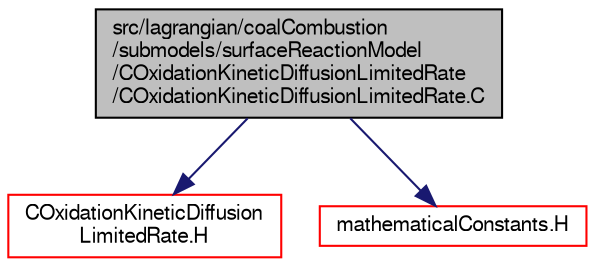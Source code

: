digraph "src/lagrangian/coalCombustion/submodels/surfaceReactionModel/COxidationKineticDiffusionLimitedRate/COxidationKineticDiffusionLimitedRate.C"
{
  bgcolor="transparent";
  edge [fontname="FreeSans",fontsize="10",labelfontname="FreeSans",labelfontsize="10"];
  node [fontname="FreeSans",fontsize="10",shape=record];
  Node0 [label="src/lagrangian/coalCombustion\l/submodels/surfaceReactionModel\l/COxidationKineticDiffusionLimitedRate\l/COxidationKineticDiffusionLimitedRate.C",height=0.2,width=0.4,color="black", fillcolor="grey75", style="filled", fontcolor="black"];
  Node0 -> Node1 [color="midnightblue",fontsize="10",style="solid",fontname="FreeSans"];
  Node1 [label="COxidationKineticDiffusion\lLimitedRate.H",height=0.2,width=0.4,color="red",URL="$a04955.html"];
  Node0 -> Node110 [color="midnightblue",fontsize="10",style="solid",fontname="FreeSans"];
  Node110 [label="mathematicalConstants.H",height=0.2,width=0.4,color="red",URL="$a10238.html"];
}
